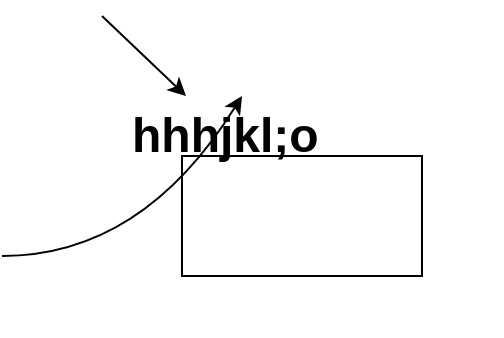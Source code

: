 <mxfile version="20.4.0" type="github">
  <diagram id="tphyFNruu1raeEzAlnd8" name="Trang-1">
    <mxGraphModel dx="1038" dy="585" grid="1" gridSize="10" guides="1" tooltips="1" connect="1" arrows="1" fold="1" page="1" pageScale="1" pageWidth="827" pageHeight="1169" math="0" shadow="0">
      <root>
        <mxCell id="0" />
        <mxCell id="1" parent="0" />
        <mxCell id="Mr4dtUC0ASz8ZPx-Dsqs-5" value="" style="rounded=0;whiteSpace=wrap;html=1;" vertex="1" parent="1">
          <mxGeometry x="350" y="270" width="120" height="60" as="geometry" />
        </mxCell>
        <mxCell id="Mr4dtUC0ASz8ZPx-Dsqs-6" value="&lt;h1&gt;hhhjkl;o&lt;/h1&gt;" style="text;html=1;strokeColor=none;fillColor=none;spacing=5;spacingTop=-20;whiteSpace=wrap;overflow=hidden;rounded=0;" vertex="1" parent="1">
          <mxGeometry x="320" y="240" width="190" height="120" as="geometry" />
        </mxCell>
        <mxCell id="Mr4dtUC0ASz8ZPx-Dsqs-7" value="" style="endArrow=classic;html=1;rounded=0;" edge="1" parent="1" target="Mr4dtUC0ASz8ZPx-Dsqs-6">
          <mxGeometry width="50" height="50" relative="1" as="geometry">
            <mxPoint x="310" y="200" as="sourcePoint" />
            <mxPoint x="440" y="280" as="targetPoint" />
          </mxGeometry>
        </mxCell>
        <mxCell id="Mr4dtUC0ASz8ZPx-Dsqs-8" value="" style="curved=1;endArrow=classic;html=1;rounded=0;" edge="1" parent="1" target="Mr4dtUC0ASz8ZPx-Dsqs-6">
          <mxGeometry width="50" height="50" relative="1" as="geometry">
            <mxPoint x="260" y="320" as="sourcePoint" />
            <mxPoint x="440" y="280" as="targetPoint" />
            <Array as="points">
              <mxPoint x="330" y="320" />
              <mxPoint x="380" y="240" />
            </Array>
          </mxGeometry>
        </mxCell>
      </root>
    </mxGraphModel>
  </diagram>
</mxfile>
